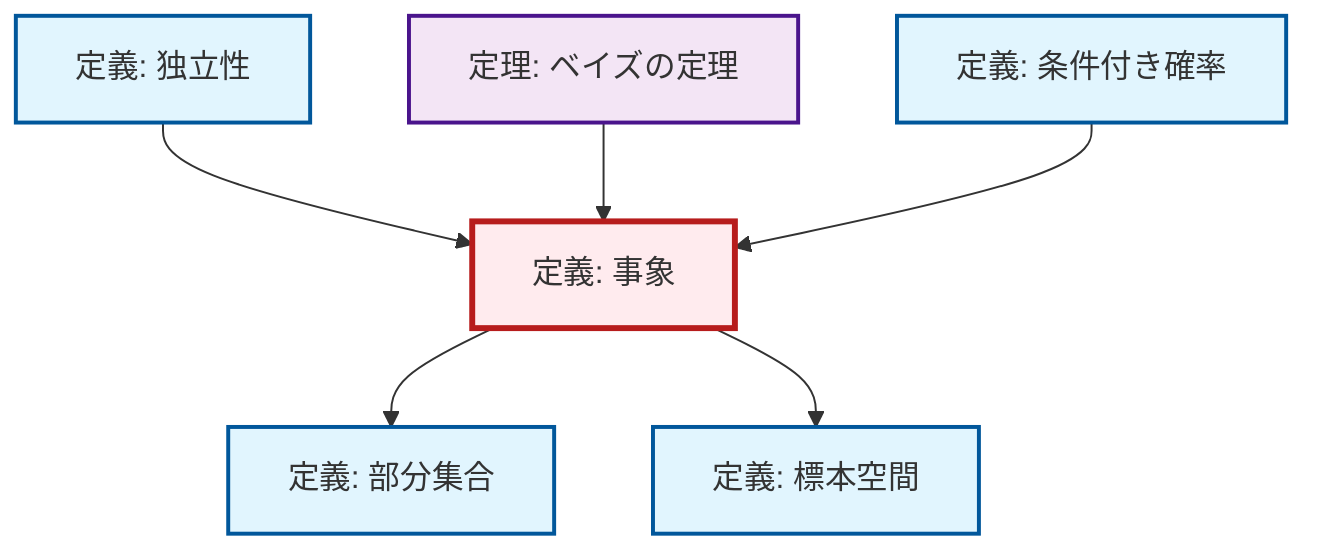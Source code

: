 graph TD
    classDef definition fill:#e1f5fe,stroke:#01579b,stroke-width:2px
    classDef theorem fill:#f3e5f5,stroke:#4a148c,stroke-width:2px
    classDef axiom fill:#fff3e0,stroke:#e65100,stroke-width:2px
    classDef example fill:#e8f5e9,stroke:#1b5e20,stroke-width:2px
    classDef current fill:#ffebee,stroke:#b71c1c,stroke-width:3px
    def-sample-space["定義: 標本空間"]:::definition
    def-event["定義: 事象"]:::definition
    def-subset["定義: 部分集合"]:::definition
    def-conditional-probability["定義: 条件付き確率"]:::definition
    def-independence["定義: 独立性"]:::definition
    thm-bayes["定理: ベイズの定理"]:::theorem
    def-event --> def-subset
    def-independence --> def-event
    thm-bayes --> def-event
    def-event --> def-sample-space
    def-conditional-probability --> def-event
    class def-event current